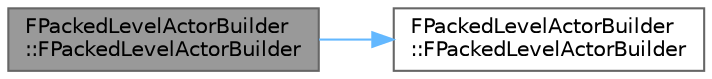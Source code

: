 digraph "FPackedLevelActorBuilder::FPackedLevelActorBuilder"
{
 // INTERACTIVE_SVG=YES
 // LATEX_PDF_SIZE
  bgcolor="transparent";
  edge [fontname=Helvetica,fontsize=10,labelfontname=Helvetica,labelfontsize=10];
  node [fontname=Helvetica,fontsize=10,shape=box,height=0.2,width=0.4];
  rankdir="LR";
  Node1 [id="Node000001",label="FPackedLevelActorBuilder\l::FPackedLevelActorBuilder",height=0.2,width=0.4,color="gray40", fillcolor="grey60", style="filled", fontcolor="black",tooltip=" "];
  Node1 -> Node2 [id="edge1_Node000001_Node000002",color="steelblue1",style="solid",tooltip=" "];
  Node2 [id="Node000002",label="FPackedLevelActorBuilder\l::FPackedLevelActorBuilder",height=0.2,width=0.4,color="grey40", fillcolor="white", style="filled",URL="$d5/da8/classFPackedLevelActorBuilder.html#a75c6af6f0675f3ebf51fdaad46511089",tooltip=" "];
}
